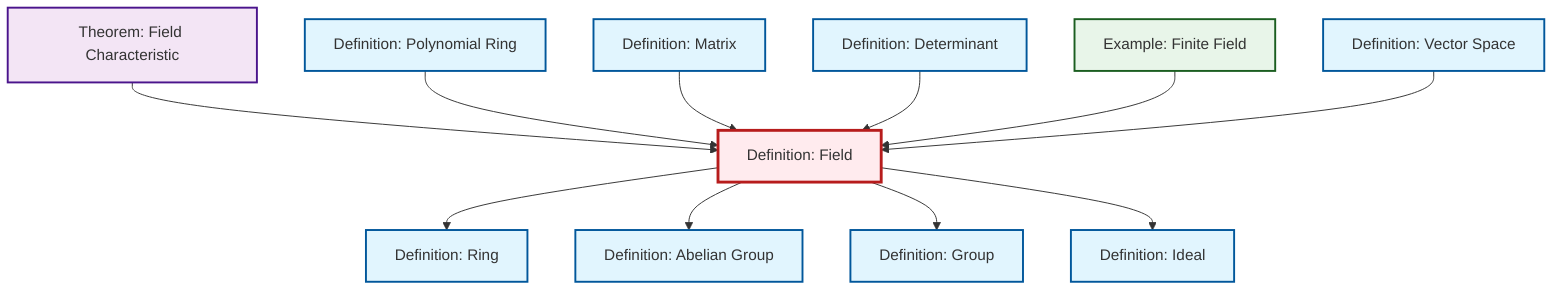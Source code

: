 graph TD
    classDef definition fill:#e1f5fe,stroke:#01579b,stroke-width:2px
    classDef theorem fill:#f3e5f5,stroke:#4a148c,stroke-width:2px
    classDef axiom fill:#fff3e0,stroke:#e65100,stroke-width:2px
    classDef example fill:#e8f5e9,stroke:#1b5e20,stroke-width:2px
    classDef current fill:#ffebee,stroke:#b71c1c,stroke-width:3px
    def-vector-space["Definition: Vector Space"]:::definition
    def-ring["Definition: Ring"]:::definition
    def-matrix["Definition: Matrix"]:::definition
    def-field["Definition: Field"]:::definition
    ex-finite-field["Example: Finite Field"]:::example
    def-polynomial-ring["Definition: Polynomial Ring"]:::definition
    def-ideal["Definition: Ideal"]:::definition
    def-determinant["Definition: Determinant"]:::definition
    def-group["Definition: Group"]:::definition
    def-abelian-group["Definition: Abelian Group"]:::definition
    thm-field-characteristic["Theorem: Field Characteristic"]:::theorem
    def-field --> def-ring
    thm-field-characteristic --> def-field
    def-polynomial-ring --> def-field
    def-matrix --> def-field
    def-determinant --> def-field
    def-field --> def-abelian-group
    def-field --> def-group
    ex-finite-field --> def-field
    def-field --> def-ideal
    def-vector-space --> def-field
    class def-field current